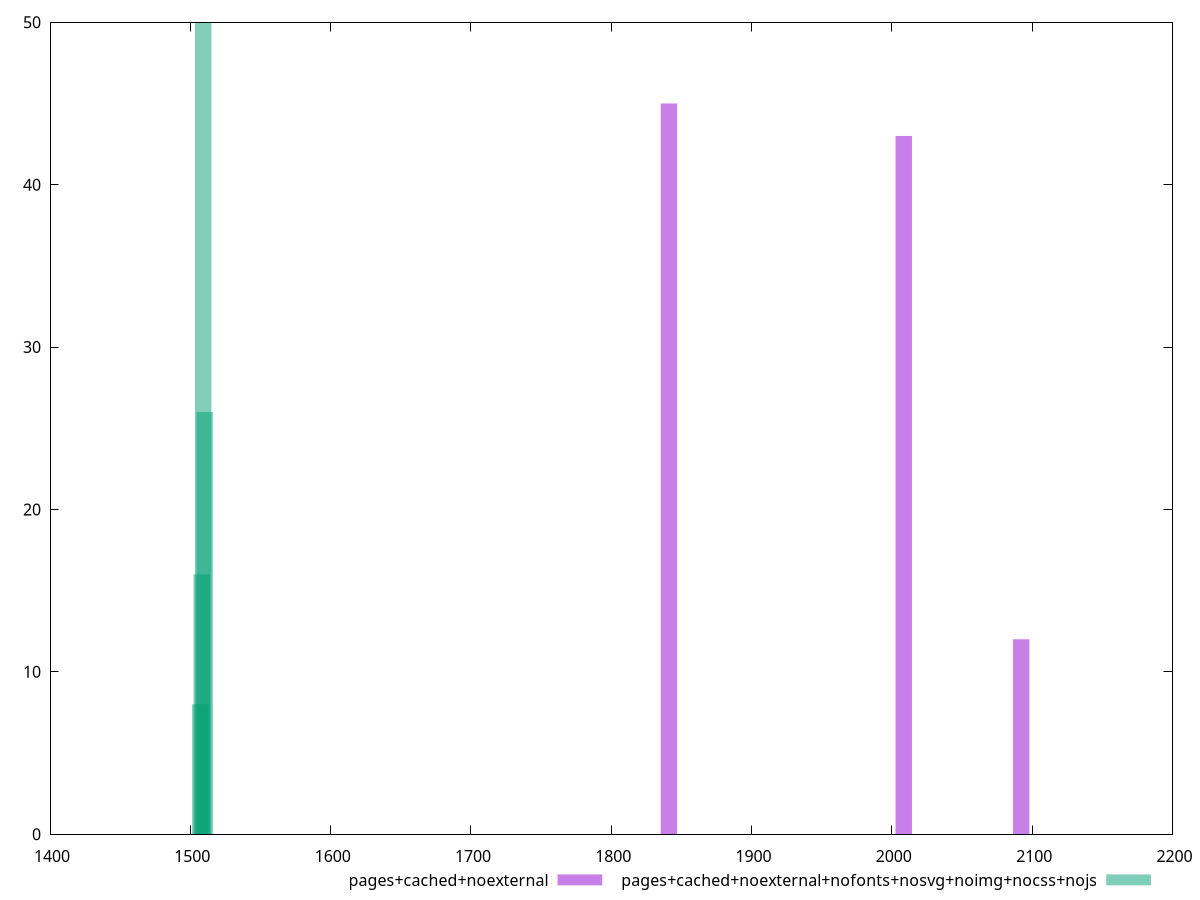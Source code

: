 $_pagesCachedNoexternal <<EOF
1841.098286907206 45
2008.4708584442246 43
2092.1571442127342 12
EOF
$_pagesCachedNoexternalNofontsNosvgNoimgNocssNojs <<EOF
1510.1948379624187 26
1508.1366507897271 16
1509.165744376073 50
1507.1075572033815 8
EOF
set key outside below
set terminal pngcairo
set output "report_00006_2020-11-02T20-21-41.718Z/metrics/metrics_pages+cached+noexternal_pages+cached+noexternal+nofonts+nosvg+noimg+nocss+nojs+hist.png"
set boxwidth 11.700991740187055
set style fill transparent solid 0.5 noborder
set yrange [0:50]
plot $_pagesCachedNoexternal title "pages+cached+noexternal" with boxes ,$_pagesCachedNoexternalNofontsNosvgNoimgNocssNojs title "pages+cached+noexternal+nofonts+nosvg+noimg+nocss+nojs" with boxes ,